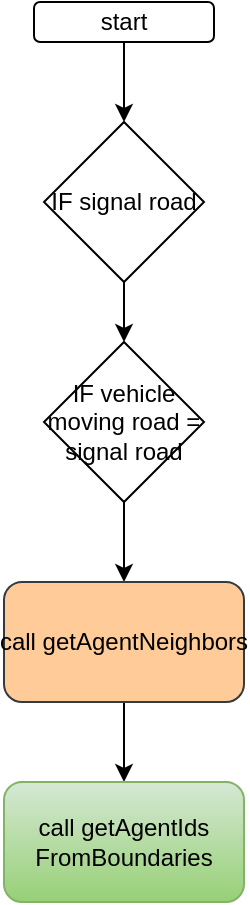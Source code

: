 <mxfile version="17.5.1" type="github">
  <diagram id="5ZXqLG5ezFchvfL40zLk" name="Page-1">
    <mxGraphModel dx="1038" dy="579" grid="1" gridSize="10" guides="1" tooltips="1" connect="1" arrows="1" fold="1" page="1" pageScale="1" pageWidth="850" pageHeight="1100" math="0" shadow="0">
      <root>
        <mxCell id="0" />
        <mxCell id="1" parent="0" />
        <mxCell id="fl-IDfW7KY5KwE-RLPxu-3" value="" style="edgeStyle=orthogonalEdgeStyle;rounded=0;orthogonalLoop=1;jettySize=auto;html=1;" edge="1" parent="1" source="fl-IDfW7KY5KwE-RLPxu-1" target="fl-IDfW7KY5KwE-RLPxu-2">
          <mxGeometry relative="1" as="geometry" />
        </mxCell>
        <mxCell id="fl-IDfW7KY5KwE-RLPxu-1" value="start" style="rounded=1;whiteSpace=wrap;html=1;" vertex="1" parent="1">
          <mxGeometry x="80" y="30" width="90" height="20" as="geometry" />
        </mxCell>
        <mxCell id="fl-IDfW7KY5KwE-RLPxu-5" value="" style="edgeStyle=orthogonalEdgeStyle;rounded=0;orthogonalLoop=1;jettySize=auto;html=1;" edge="1" parent="1" source="fl-IDfW7KY5KwE-RLPxu-2" target="fl-IDfW7KY5KwE-RLPxu-4">
          <mxGeometry relative="1" as="geometry" />
        </mxCell>
        <mxCell id="fl-IDfW7KY5KwE-RLPxu-2" value="IF signal road" style="rhombus;whiteSpace=wrap;html=1;" vertex="1" parent="1">
          <mxGeometry x="85" y="90" width="80" height="80" as="geometry" />
        </mxCell>
        <mxCell id="fl-IDfW7KY5KwE-RLPxu-7" value="" style="edgeStyle=orthogonalEdgeStyle;rounded=0;orthogonalLoop=1;jettySize=auto;html=1;" edge="1" parent="1" source="fl-IDfW7KY5KwE-RLPxu-4" target="fl-IDfW7KY5KwE-RLPxu-6">
          <mxGeometry relative="1" as="geometry" />
        </mxCell>
        <mxCell id="fl-IDfW7KY5KwE-RLPxu-4" value="IF vehicle moving road = signal road" style="rhombus;whiteSpace=wrap;html=1;" vertex="1" parent="1">
          <mxGeometry x="85" y="200" width="80" height="80" as="geometry" />
        </mxCell>
        <mxCell id="fl-IDfW7KY5KwE-RLPxu-9" value="" style="edgeStyle=orthogonalEdgeStyle;rounded=0;orthogonalLoop=1;jettySize=auto;html=1;" edge="1" parent="1" source="fl-IDfW7KY5KwE-RLPxu-6" target="fl-IDfW7KY5KwE-RLPxu-8">
          <mxGeometry relative="1" as="geometry" />
        </mxCell>
        <mxCell id="fl-IDfW7KY5KwE-RLPxu-6" value="&lt;div&gt;call&amp;nbsp;getAgentNeighbors&lt;span style=&quot;color: rgba(0 , 0 , 0 , 0) ; font-family: monospace ; font-size: 0px&quot;&gt;%3CmxGraphModel%3E%3Croot%3E%3CmxCell%20id%3D%220%22%2F%3E%3CmxCell%20id%3D%221%22%20parent%3D%220%22%2F%3E%3CmxCell%20id%3D%222%22%20value%3D%22predefine%20function%22%20style%3D%22rounded%3D1%3BwhiteSpace%3Dwrap%3Bhtml%3D1%3BfillColor%3D%23ffcc99%3BstrokeColor%3D%2336393d%3B%22%20vertex%3D%221%22%20parent%3D%221%22%3E%3CmxGeometry%20x%3D%22360%22%20y%3D%22550%22%20width%3D%22120%22%20height%3D%2260%22%20as%3D%22geometry%22%2F%3E%3C%2FmxCell%3E%3C%2Froot%3E%3C%2FmxGraphModel%3E&lt;/span&gt;&lt;span style=&quot;font-size: 0px&quot;&gt;&lt;font color=&quot;rgba(0, 0, 0, 0)&quot; face=&quot;monospace&quot;&gt;getAgentNeighbors&lt;/font&gt;&lt;/span&gt;&lt;/div&gt;" style="rounded=1;whiteSpace=wrap;html=1;fillColor=#ffcc99;strokeColor=#36393d;" vertex="1" parent="1">
          <mxGeometry x="65" y="320" width="120" height="60" as="geometry" />
        </mxCell>
        <mxCell id="fl-IDfW7KY5KwE-RLPxu-8" value="call&amp;nbsp;getAgentIds&lt;br&gt;FromBoundaries" style="rounded=1;whiteSpace=wrap;html=1;fillColor=#d5e8d4;gradientColor=#97d077;strokeColor=#82b366;" vertex="1" parent="1">
          <mxGeometry x="65" y="420" width="120" height="60" as="geometry" />
        </mxCell>
      </root>
    </mxGraphModel>
  </diagram>
</mxfile>
